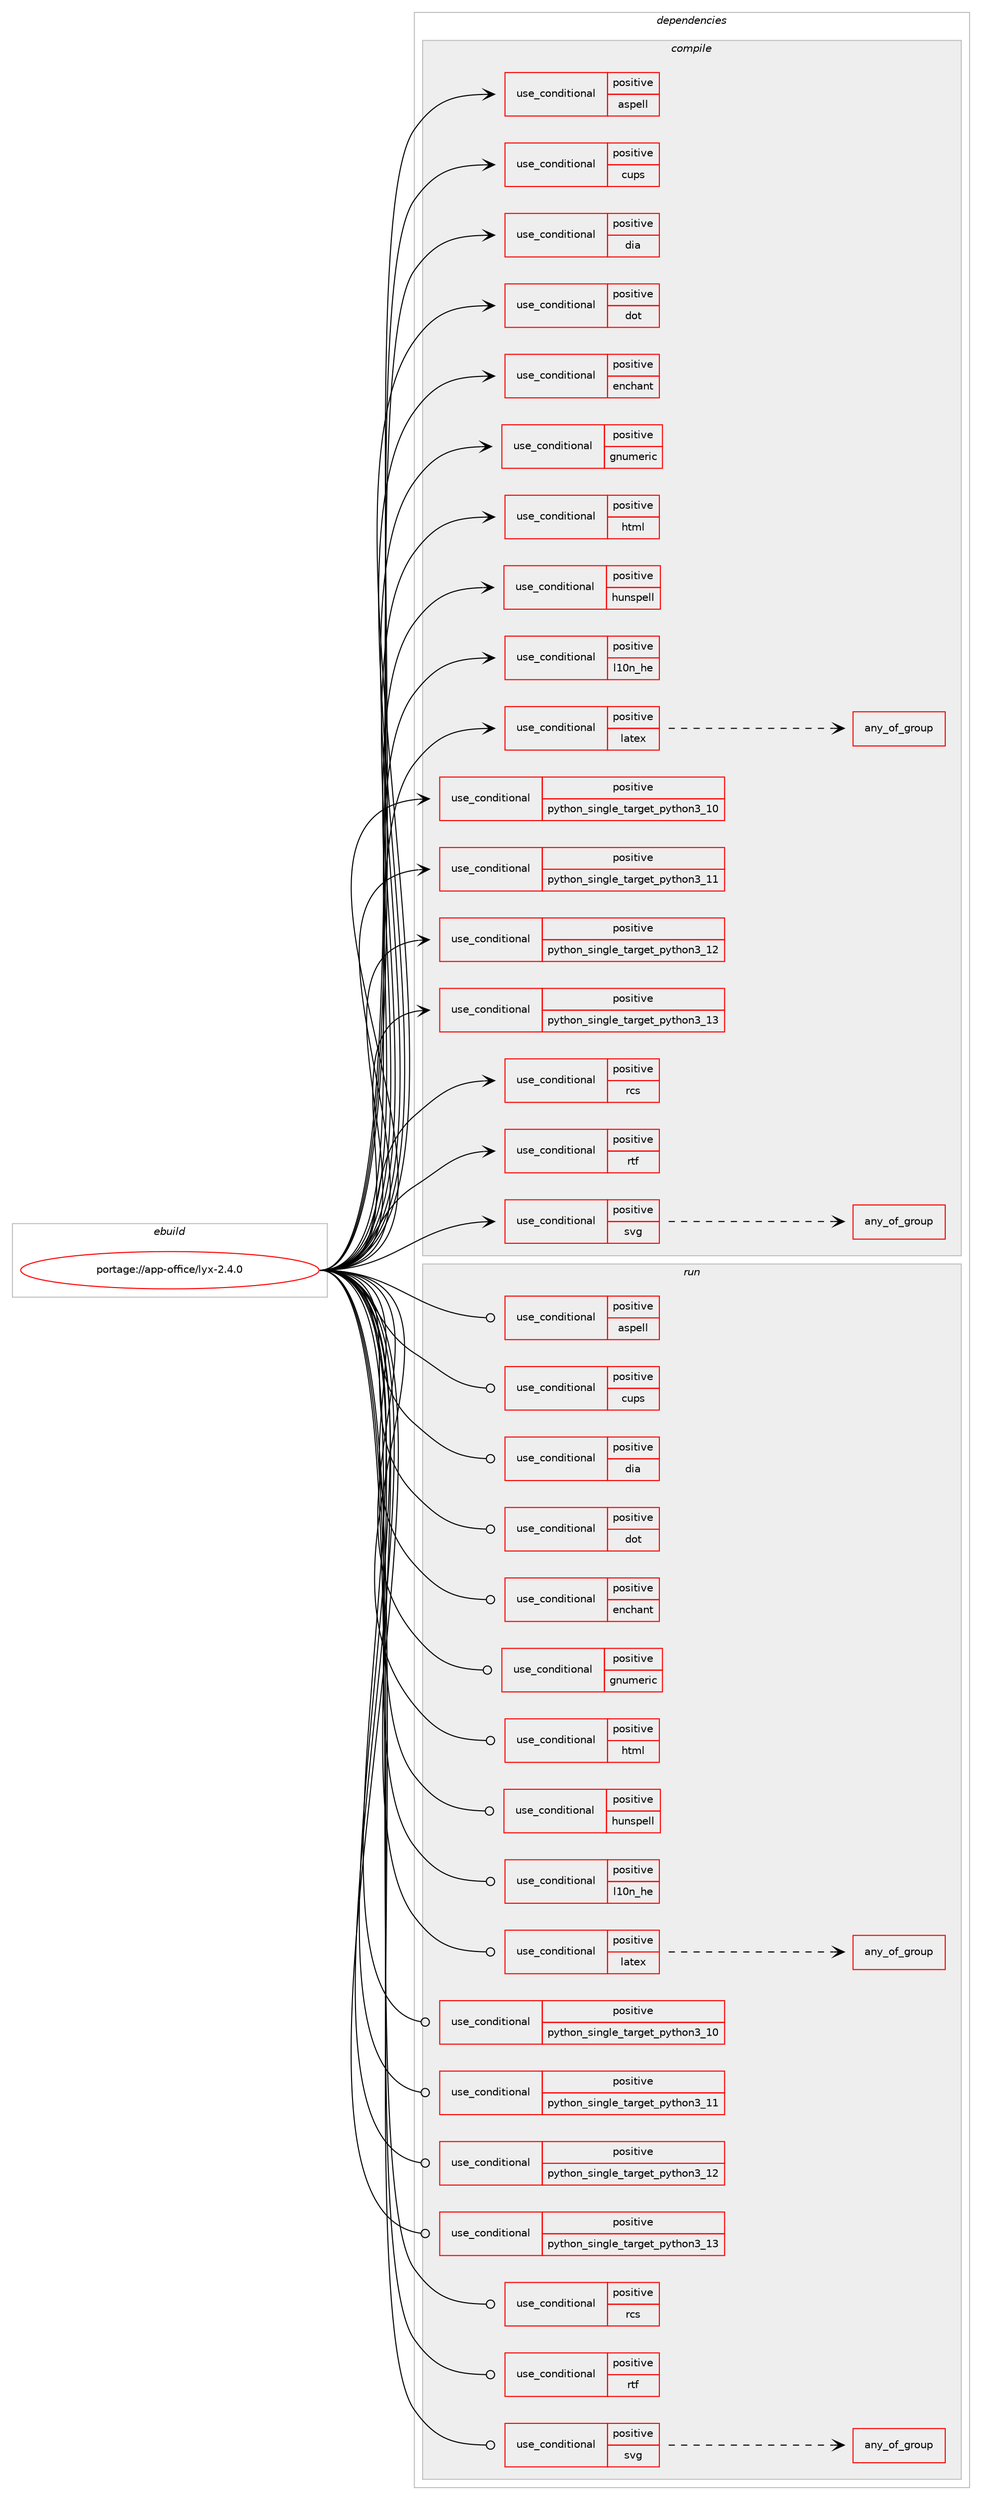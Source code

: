 digraph prolog {

# *************
# Graph options
# *************

newrank=true;
concentrate=true;
compound=true;
graph [rankdir=LR,fontname=Helvetica,fontsize=10,ranksep=1.5];#, ranksep=2.5, nodesep=0.2];
edge  [arrowhead=vee];
node  [fontname=Helvetica,fontsize=10];

# **********
# The ebuild
# **********

subgraph cluster_leftcol {
color=gray;
rank=same;
label=<<i>ebuild</i>>;
id [label="portage://app-office/lyx-2.4.0", color=red, width=4, href="../app-office/lyx-2.4.0.svg"];
}

# ****************
# The dependencies
# ****************

subgraph cluster_midcol {
color=gray;
label=<<i>dependencies</i>>;
subgraph cluster_compile {
fillcolor="#eeeeee";
style=filled;
label=<<i>compile</i>>;
subgraph cond13263 {
dependency21302 [label=<<TABLE BORDER="0" CELLBORDER="1" CELLSPACING="0" CELLPADDING="4"><TR><TD ROWSPAN="3" CELLPADDING="10">use_conditional</TD></TR><TR><TD>positive</TD></TR><TR><TD>aspell</TD></TR></TABLE>>, shape=none, color=red];
# *** BEGIN UNKNOWN DEPENDENCY TYPE (TODO) ***
# dependency21302 -> package_dependency(portage://app-office/lyx-2.4.0,install,no,app-text,aspell,none,[,,],[],[])
# *** END UNKNOWN DEPENDENCY TYPE (TODO) ***

}
id:e -> dependency21302:w [weight=20,style="solid",arrowhead="vee"];
subgraph cond13264 {
dependency21303 [label=<<TABLE BORDER="0" CELLBORDER="1" CELLSPACING="0" CELLPADDING="4"><TR><TD ROWSPAN="3" CELLPADDING="10">use_conditional</TD></TR><TR><TD>positive</TD></TR><TR><TD>cups</TD></TR></TABLE>>, shape=none, color=red];
# *** BEGIN UNKNOWN DEPENDENCY TYPE (TODO) ***
# dependency21303 -> package_dependency(portage://app-office/lyx-2.4.0,install,no,net-print,cups,none,[,,],[],[])
# *** END UNKNOWN DEPENDENCY TYPE (TODO) ***

}
id:e -> dependency21303:w [weight=20,style="solid",arrowhead="vee"];
subgraph cond13265 {
dependency21304 [label=<<TABLE BORDER="0" CELLBORDER="1" CELLSPACING="0" CELLPADDING="4"><TR><TD ROWSPAN="3" CELLPADDING="10">use_conditional</TD></TR><TR><TD>positive</TD></TR><TR><TD>dia</TD></TR></TABLE>>, shape=none, color=red];
# *** BEGIN UNKNOWN DEPENDENCY TYPE (TODO) ***
# dependency21304 -> package_dependency(portage://app-office/lyx-2.4.0,install,no,app-office,dia,none,[,,],[],[])
# *** END UNKNOWN DEPENDENCY TYPE (TODO) ***

}
id:e -> dependency21304:w [weight=20,style="solid",arrowhead="vee"];
subgraph cond13266 {
dependency21305 [label=<<TABLE BORDER="0" CELLBORDER="1" CELLSPACING="0" CELLPADDING="4"><TR><TD ROWSPAN="3" CELLPADDING="10">use_conditional</TD></TR><TR><TD>positive</TD></TR><TR><TD>dot</TD></TR></TABLE>>, shape=none, color=red];
# *** BEGIN UNKNOWN DEPENDENCY TYPE (TODO) ***
# dependency21305 -> package_dependency(portage://app-office/lyx-2.4.0,install,no,media-gfx,graphviz,none,[,,],[],[])
# *** END UNKNOWN DEPENDENCY TYPE (TODO) ***

}
id:e -> dependency21305:w [weight=20,style="solid",arrowhead="vee"];
subgraph cond13267 {
dependency21306 [label=<<TABLE BORDER="0" CELLBORDER="1" CELLSPACING="0" CELLPADDING="4"><TR><TD ROWSPAN="3" CELLPADDING="10">use_conditional</TD></TR><TR><TD>positive</TD></TR><TR><TD>enchant</TD></TR></TABLE>>, shape=none, color=red];
# *** BEGIN UNKNOWN DEPENDENCY TYPE (TODO) ***
# dependency21306 -> package_dependency(portage://app-office/lyx-2.4.0,install,no,app-text,enchant,none,[,,],[slot(2)],[])
# *** END UNKNOWN DEPENDENCY TYPE (TODO) ***

}
id:e -> dependency21306:w [weight=20,style="solid",arrowhead="vee"];
subgraph cond13268 {
dependency21307 [label=<<TABLE BORDER="0" CELLBORDER="1" CELLSPACING="0" CELLPADDING="4"><TR><TD ROWSPAN="3" CELLPADDING="10">use_conditional</TD></TR><TR><TD>positive</TD></TR><TR><TD>gnumeric</TD></TR></TABLE>>, shape=none, color=red];
# *** BEGIN UNKNOWN DEPENDENCY TYPE (TODO) ***
# dependency21307 -> package_dependency(portage://app-office/lyx-2.4.0,install,no,app-office,gnumeric,none,[,,],[],[])
# *** END UNKNOWN DEPENDENCY TYPE (TODO) ***

}
id:e -> dependency21307:w [weight=20,style="solid",arrowhead="vee"];
subgraph cond13269 {
dependency21308 [label=<<TABLE BORDER="0" CELLBORDER="1" CELLSPACING="0" CELLPADDING="4"><TR><TD ROWSPAN="3" CELLPADDING="10">use_conditional</TD></TR><TR><TD>positive</TD></TR><TR><TD>html</TD></TR></TABLE>>, shape=none, color=red];
# *** BEGIN UNKNOWN DEPENDENCY TYPE (TODO) ***
# dependency21308 -> package_dependency(portage://app-office/lyx-2.4.0,install,no,dev-tex,html2latex,none,[,,],[],[])
# *** END UNKNOWN DEPENDENCY TYPE (TODO) ***

}
id:e -> dependency21308:w [weight=20,style="solid",arrowhead="vee"];
subgraph cond13270 {
dependency21309 [label=<<TABLE BORDER="0" CELLBORDER="1" CELLSPACING="0" CELLPADDING="4"><TR><TD ROWSPAN="3" CELLPADDING="10">use_conditional</TD></TR><TR><TD>positive</TD></TR><TR><TD>hunspell</TD></TR></TABLE>>, shape=none, color=red];
# *** BEGIN UNKNOWN DEPENDENCY TYPE (TODO) ***
# dependency21309 -> package_dependency(portage://app-office/lyx-2.4.0,install,no,app-text,hunspell,none,[,,],[],[])
# *** END UNKNOWN DEPENDENCY TYPE (TODO) ***

}
id:e -> dependency21309:w [weight=20,style="solid",arrowhead="vee"];
subgraph cond13271 {
dependency21310 [label=<<TABLE BORDER="0" CELLBORDER="1" CELLSPACING="0" CELLPADDING="4"><TR><TD ROWSPAN="3" CELLPADDING="10">use_conditional</TD></TR><TR><TD>positive</TD></TR><TR><TD>l10n_he</TD></TR></TABLE>>, shape=none, color=red];
# *** BEGIN UNKNOWN DEPENDENCY TYPE (TODO) ***
# dependency21310 -> package_dependency(portage://app-office/lyx-2.4.0,install,no,dev-tex,culmus-latex,none,[,,],[],[])
# *** END UNKNOWN DEPENDENCY TYPE (TODO) ***

# *** BEGIN UNKNOWN DEPENDENCY TYPE (TODO) ***
# dependency21310 -> package_dependency(portage://app-office/lyx-2.4.0,install,no,dev-texlive,texlive-langarabic,none,[,,],[],[])
# *** END UNKNOWN DEPENDENCY TYPE (TODO) ***

}
id:e -> dependency21310:w [weight=20,style="solid",arrowhead="vee"];
subgraph cond13272 {
dependency21311 [label=<<TABLE BORDER="0" CELLBORDER="1" CELLSPACING="0" CELLPADDING="4"><TR><TD ROWSPAN="3" CELLPADDING="10">use_conditional</TD></TR><TR><TD>positive</TD></TR><TR><TD>latex</TD></TR></TABLE>>, shape=none, color=red];
# *** BEGIN UNKNOWN DEPENDENCY TYPE (TODO) ***
# dependency21311 -> package_dependency(portage://app-office/lyx-2.4.0,install,no,app-text,dvipng,none,[,,],[],[])
# *** END UNKNOWN DEPENDENCY TYPE (TODO) ***

# *** BEGIN UNKNOWN DEPENDENCY TYPE (TODO) ***
# dependency21311 -> package_dependency(portage://app-office/lyx-2.4.0,install,no,app-text,ghostscript-gpl,none,[,,],[],[])
# *** END UNKNOWN DEPENDENCY TYPE (TODO) ***

# *** BEGIN UNKNOWN DEPENDENCY TYPE (TODO) ***
# dependency21311 -> package_dependency(portage://app-office/lyx-2.4.0,install,no,app-text,ps2eps,none,[,,],[],[])
# *** END UNKNOWN DEPENDENCY TYPE (TODO) ***

# *** BEGIN UNKNOWN DEPENDENCY TYPE (TODO) ***
# dependency21311 -> package_dependency(portage://app-office/lyx-2.4.0,install,no,app-text,texlive,none,[,,],[],[])
# *** END UNKNOWN DEPENDENCY TYPE (TODO) ***

# *** BEGIN UNKNOWN DEPENDENCY TYPE (TODO) ***
# dependency21311 -> package_dependency(portage://app-office/lyx-2.4.0,install,no,dev-texlive,texlive-fontsrecommended,none,[,,],[],[])
# *** END UNKNOWN DEPENDENCY TYPE (TODO) ***

# *** BEGIN UNKNOWN DEPENDENCY TYPE (TODO) ***
# dependency21311 -> package_dependency(portage://app-office/lyx-2.4.0,install,no,dev-texlive,texlive-latexextra,none,[,,],[],[])
# *** END UNKNOWN DEPENDENCY TYPE (TODO) ***

# *** BEGIN UNKNOWN DEPENDENCY TYPE (TODO) ***
# dependency21311 -> package_dependency(portage://app-office/lyx-2.4.0,install,no,dev-texlive,texlive-mathscience,none,[,,],[],[])
# *** END UNKNOWN DEPENDENCY TYPE (TODO) ***

# *** BEGIN UNKNOWN DEPENDENCY TYPE (TODO) ***
# dependency21311 -> package_dependency(portage://app-office/lyx-2.4.0,install,no,dev-texlive,texlive-pictures,none,[,,],[],[])
# *** END UNKNOWN DEPENDENCY TYPE (TODO) ***

# *** BEGIN UNKNOWN DEPENDENCY TYPE (TODO) ***
# dependency21311 -> package_dependency(portage://app-office/lyx-2.4.0,install,no,dev-texlive,texlive-plaingeneric,none,[,,],[],[])
# *** END UNKNOWN DEPENDENCY TYPE (TODO) ***

subgraph any357 {
dependency21312 [label=<<TABLE BORDER="0" CELLBORDER="1" CELLSPACING="0" CELLPADDING="4"><TR><TD CELLPADDING="10">any_of_group</TD></TR></TABLE>>, shape=none, color=red];# *** BEGIN UNKNOWN DEPENDENCY TYPE (TODO) ***
# dependency21312 -> package_dependency(portage://app-office/lyx-2.4.0,install,no,dev-tex,latex2html,none,[,,],[],[])
# *** END UNKNOWN DEPENDENCY TYPE (TODO) ***

# *** BEGIN UNKNOWN DEPENDENCY TYPE (TODO) ***
# dependency21312 -> package_dependency(portage://app-office/lyx-2.4.0,install,no,dev-tex,hevea,none,[,,],[],[])
# *** END UNKNOWN DEPENDENCY TYPE (TODO) ***

# *** BEGIN UNKNOWN DEPENDENCY TYPE (TODO) ***
# dependency21312 -> package_dependency(portage://app-office/lyx-2.4.0,install,no,dev-tex,tex4ht,none,[,,],[],[use(enable(java),none)])
# *** END UNKNOWN DEPENDENCY TYPE (TODO) ***

# *** BEGIN UNKNOWN DEPENDENCY TYPE (TODO) ***
# dependency21312 -> package_dependency(portage://app-office/lyx-2.4.0,install,no,dev-tex,tth,none,[,,],[],[])
# *** END UNKNOWN DEPENDENCY TYPE (TODO) ***

}
dependency21311:e -> dependency21312:w [weight=20,style="dashed",arrowhead="vee"];
}
id:e -> dependency21311:w [weight=20,style="solid",arrowhead="vee"];
subgraph cond13273 {
dependency21313 [label=<<TABLE BORDER="0" CELLBORDER="1" CELLSPACING="0" CELLPADDING="4"><TR><TD ROWSPAN="3" CELLPADDING="10">use_conditional</TD></TR><TR><TD>positive</TD></TR><TR><TD>python_single_target_python3_10</TD></TR></TABLE>>, shape=none, color=red];
# *** BEGIN UNKNOWN DEPENDENCY TYPE (TODO) ***
# dependency21313 -> package_dependency(portage://app-office/lyx-2.4.0,install,no,dev-lang,python,none,[,,],[slot(3.10)],[])
# *** END UNKNOWN DEPENDENCY TYPE (TODO) ***

}
id:e -> dependency21313:w [weight=20,style="solid",arrowhead="vee"];
subgraph cond13274 {
dependency21314 [label=<<TABLE BORDER="0" CELLBORDER="1" CELLSPACING="0" CELLPADDING="4"><TR><TD ROWSPAN="3" CELLPADDING="10">use_conditional</TD></TR><TR><TD>positive</TD></TR><TR><TD>python_single_target_python3_11</TD></TR></TABLE>>, shape=none, color=red];
# *** BEGIN UNKNOWN DEPENDENCY TYPE (TODO) ***
# dependency21314 -> package_dependency(portage://app-office/lyx-2.4.0,install,no,dev-lang,python,none,[,,],[slot(3.11)],[])
# *** END UNKNOWN DEPENDENCY TYPE (TODO) ***

}
id:e -> dependency21314:w [weight=20,style="solid",arrowhead="vee"];
subgraph cond13275 {
dependency21315 [label=<<TABLE BORDER="0" CELLBORDER="1" CELLSPACING="0" CELLPADDING="4"><TR><TD ROWSPAN="3" CELLPADDING="10">use_conditional</TD></TR><TR><TD>positive</TD></TR><TR><TD>python_single_target_python3_12</TD></TR></TABLE>>, shape=none, color=red];
# *** BEGIN UNKNOWN DEPENDENCY TYPE (TODO) ***
# dependency21315 -> package_dependency(portage://app-office/lyx-2.4.0,install,no,dev-lang,python,none,[,,],[slot(3.12)],[])
# *** END UNKNOWN DEPENDENCY TYPE (TODO) ***

}
id:e -> dependency21315:w [weight=20,style="solid",arrowhead="vee"];
subgraph cond13276 {
dependency21316 [label=<<TABLE BORDER="0" CELLBORDER="1" CELLSPACING="0" CELLPADDING="4"><TR><TD ROWSPAN="3" CELLPADDING="10">use_conditional</TD></TR><TR><TD>positive</TD></TR><TR><TD>python_single_target_python3_13</TD></TR></TABLE>>, shape=none, color=red];
# *** BEGIN UNKNOWN DEPENDENCY TYPE (TODO) ***
# dependency21316 -> package_dependency(portage://app-office/lyx-2.4.0,install,no,dev-lang,python,none,[,,],[slot(3.13)],[])
# *** END UNKNOWN DEPENDENCY TYPE (TODO) ***

}
id:e -> dependency21316:w [weight=20,style="solid",arrowhead="vee"];
subgraph cond13277 {
dependency21317 [label=<<TABLE BORDER="0" CELLBORDER="1" CELLSPACING="0" CELLPADDING="4"><TR><TD ROWSPAN="3" CELLPADDING="10">use_conditional</TD></TR><TR><TD>positive</TD></TR><TR><TD>rcs</TD></TR></TABLE>>, shape=none, color=red];
# *** BEGIN UNKNOWN DEPENDENCY TYPE (TODO) ***
# dependency21317 -> package_dependency(portage://app-office/lyx-2.4.0,install,no,dev-vcs,rcs,none,[,,],[],[])
# *** END UNKNOWN DEPENDENCY TYPE (TODO) ***

}
id:e -> dependency21317:w [weight=20,style="solid",arrowhead="vee"];
subgraph cond13278 {
dependency21318 [label=<<TABLE BORDER="0" CELLBORDER="1" CELLSPACING="0" CELLPADDING="4"><TR><TD ROWSPAN="3" CELLPADDING="10">use_conditional</TD></TR><TR><TD>positive</TD></TR><TR><TD>rtf</TD></TR></TABLE>>, shape=none, color=red];
# *** BEGIN UNKNOWN DEPENDENCY TYPE (TODO) ***
# dependency21318 -> package_dependency(portage://app-office/lyx-2.4.0,install,no,app-text,unrtf,none,[,,],[],[])
# *** END UNKNOWN DEPENDENCY TYPE (TODO) ***

# *** BEGIN UNKNOWN DEPENDENCY TYPE (TODO) ***
# dependency21318 -> package_dependency(portage://app-office/lyx-2.4.0,install,no,dev-tex,html2latex,none,[,,],[],[])
# *** END UNKNOWN DEPENDENCY TYPE (TODO) ***

# *** BEGIN UNKNOWN DEPENDENCY TYPE (TODO) ***
# dependency21318 -> package_dependency(portage://app-office/lyx-2.4.0,install,no,dev-tex,latex2rtf,none,[,,],[],[])
# *** END UNKNOWN DEPENDENCY TYPE (TODO) ***

}
id:e -> dependency21318:w [weight=20,style="solid",arrowhead="vee"];
subgraph cond13279 {
dependency21319 [label=<<TABLE BORDER="0" CELLBORDER="1" CELLSPACING="0" CELLPADDING="4"><TR><TD ROWSPAN="3" CELLPADDING="10">use_conditional</TD></TR><TR><TD>positive</TD></TR><TR><TD>svg</TD></TR></TABLE>>, shape=none, color=red];
subgraph any358 {
dependency21320 [label=<<TABLE BORDER="0" CELLBORDER="1" CELLSPACING="0" CELLPADDING="4"><TR><TD CELLPADDING="10">any_of_group</TD></TR></TABLE>>, shape=none, color=red];# *** BEGIN UNKNOWN DEPENDENCY TYPE (TODO) ***
# dependency21320 -> package_dependency(portage://app-office/lyx-2.4.0,install,no,gnome-base,librsvg,none,[,,],[],[])
# *** END UNKNOWN DEPENDENCY TYPE (TODO) ***

# *** BEGIN UNKNOWN DEPENDENCY TYPE (TODO) ***
# dependency21320 -> package_dependency(portage://app-office/lyx-2.4.0,install,no,media-gfx,inkscape,none,[,,],[],[])
# *** END UNKNOWN DEPENDENCY TYPE (TODO) ***

}
dependency21319:e -> dependency21320:w [weight=20,style="dashed",arrowhead="vee"];
}
id:e -> dependency21319:w [weight=20,style="solid",arrowhead="vee"];
# *** BEGIN UNKNOWN DEPENDENCY TYPE (TODO) ***
# id -> package_dependency(portage://app-office/lyx-2.4.0,install,no,app-text,mythes,none,[,,],[],[])
# *** END UNKNOWN DEPENDENCY TYPE (TODO) ***

# *** BEGIN UNKNOWN DEPENDENCY TYPE (TODO) ***
# id -> package_dependency(portage://app-office/lyx-2.4.0,install,no,dev-libs,boost,none,[,,],any_same_slot,[])
# *** END UNKNOWN DEPENDENCY TYPE (TODO) ***

# *** BEGIN UNKNOWN DEPENDENCY TYPE (TODO) ***
# id -> package_dependency(portage://app-office/lyx-2.4.0,install,no,dev-qt,qt5compat,none,[,,],[slot(6)],[])
# *** END UNKNOWN DEPENDENCY TYPE (TODO) ***

# *** BEGIN UNKNOWN DEPENDENCY TYPE (TODO) ***
# id -> package_dependency(portage://app-office/lyx-2.4.0,install,no,dev-qt,qtbase,none,[,,],[slot(6)],[use(enable(concurrent),none),use(enable(dbus),none),use(enable(gui),none),use(enable(widgets),none)])
# *** END UNKNOWN DEPENDENCY TYPE (TODO) ***

# *** BEGIN UNKNOWN DEPENDENCY TYPE (TODO) ***
# id -> package_dependency(portage://app-office/lyx-2.4.0,install,no,dev-qt,qtsvg,none,[,,],[slot(6)],[])
# *** END UNKNOWN DEPENDENCY TYPE (TODO) ***

# *** BEGIN UNKNOWN DEPENDENCY TYPE (TODO) ***
# id -> package_dependency(portage://app-office/lyx-2.4.0,install,no,sys-apps,file,none,[,,],[],[])
# *** END UNKNOWN DEPENDENCY TYPE (TODO) ***

# *** BEGIN UNKNOWN DEPENDENCY TYPE (TODO) ***
# id -> package_dependency(portage://app-office/lyx-2.4.0,install,no,sys-libs,zlib,none,[,,],any_same_slot,[])
# *** END UNKNOWN DEPENDENCY TYPE (TODO) ***

# *** BEGIN UNKNOWN DEPENDENCY TYPE (TODO) ***
# id -> package_dependency(portage://app-office/lyx-2.4.0,install,no,virtual,imagemagick-tools,none,[,,],[],[use(enable(png),none),use(optenable(svg),none)])
# *** END UNKNOWN DEPENDENCY TYPE (TODO) ***

# *** BEGIN UNKNOWN DEPENDENCY TYPE (TODO) ***
# id -> package_dependency(portage://app-office/lyx-2.4.0,install,no,x11-misc,xdg-utils,none,[,,],[],[])
# *** END UNKNOWN DEPENDENCY TYPE (TODO) ***

}
subgraph cluster_compileandrun {
fillcolor="#eeeeee";
style=filled;
label=<<i>compile and run</i>>;
}
subgraph cluster_run {
fillcolor="#eeeeee";
style=filled;
label=<<i>run</i>>;
subgraph cond13280 {
dependency21321 [label=<<TABLE BORDER="0" CELLBORDER="1" CELLSPACING="0" CELLPADDING="4"><TR><TD ROWSPAN="3" CELLPADDING="10">use_conditional</TD></TR><TR><TD>positive</TD></TR><TR><TD>aspell</TD></TR></TABLE>>, shape=none, color=red];
# *** BEGIN UNKNOWN DEPENDENCY TYPE (TODO) ***
# dependency21321 -> package_dependency(portage://app-office/lyx-2.4.0,run,no,app-text,aspell,none,[,,],[],[])
# *** END UNKNOWN DEPENDENCY TYPE (TODO) ***

}
id:e -> dependency21321:w [weight=20,style="solid",arrowhead="odot"];
subgraph cond13281 {
dependency21322 [label=<<TABLE BORDER="0" CELLBORDER="1" CELLSPACING="0" CELLPADDING="4"><TR><TD ROWSPAN="3" CELLPADDING="10">use_conditional</TD></TR><TR><TD>positive</TD></TR><TR><TD>cups</TD></TR></TABLE>>, shape=none, color=red];
# *** BEGIN UNKNOWN DEPENDENCY TYPE (TODO) ***
# dependency21322 -> package_dependency(portage://app-office/lyx-2.4.0,run,no,net-print,cups,none,[,,],[],[])
# *** END UNKNOWN DEPENDENCY TYPE (TODO) ***

}
id:e -> dependency21322:w [weight=20,style="solid",arrowhead="odot"];
subgraph cond13282 {
dependency21323 [label=<<TABLE BORDER="0" CELLBORDER="1" CELLSPACING="0" CELLPADDING="4"><TR><TD ROWSPAN="3" CELLPADDING="10">use_conditional</TD></TR><TR><TD>positive</TD></TR><TR><TD>dia</TD></TR></TABLE>>, shape=none, color=red];
# *** BEGIN UNKNOWN DEPENDENCY TYPE (TODO) ***
# dependency21323 -> package_dependency(portage://app-office/lyx-2.4.0,run,no,app-office,dia,none,[,,],[],[])
# *** END UNKNOWN DEPENDENCY TYPE (TODO) ***

}
id:e -> dependency21323:w [weight=20,style="solid",arrowhead="odot"];
subgraph cond13283 {
dependency21324 [label=<<TABLE BORDER="0" CELLBORDER="1" CELLSPACING="0" CELLPADDING="4"><TR><TD ROWSPAN="3" CELLPADDING="10">use_conditional</TD></TR><TR><TD>positive</TD></TR><TR><TD>dot</TD></TR></TABLE>>, shape=none, color=red];
# *** BEGIN UNKNOWN DEPENDENCY TYPE (TODO) ***
# dependency21324 -> package_dependency(portage://app-office/lyx-2.4.0,run,no,media-gfx,graphviz,none,[,,],[],[])
# *** END UNKNOWN DEPENDENCY TYPE (TODO) ***

}
id:e -> dependency21324:w [weight=20,style="solid",arrowhead="odot"];
subgraph cond13284 {
dependency21325 [label=<<TABLE BORDER="0" CELLBORDER="1" CELLSPACING="0" CELLPADDING="4"><TR><TD ROWSPAN="3" CELLPADDING="10">use_conditional</TD></TR><TR><TD>positive</TD></TR><TR><TD>enchant</TD></TR></TABLE>>, shape=none, color=red];
# *** BEGIN UNKNOWN DEPENDENCY TYPE (TODO) ***
# dependency21325 -> package_dependency(portage://app-office/lyx-2.4.0,run,no,app-text,enchant,none,[,,],[slot(2)],[])
# *** END UNKNOWN DEPENDENCY TYPE (TODO) ***

}
id:e -> dependency21325:w [weight=20,style="solid",arrowhead="odot"];
subgraph cond13285 {
dependency21326 [label=<<TABLE BORDER="0" CELLBORDER="1" CELLSPACING="0" CELLPADDING="4"><TR><TD ROWSPAN="3" CELLPADDING="10">use_conditional</TD></TR><TR><TD>positive</TD></TR><TR><TD>gnumeric</TD></TR></TABLE>>, shape=none, color=red];
# *** BEGIN UNKNOWN DEPENDENCY TYPE (TODO) ***
# dependency21326 -> package_dependency(portage://app-office/lyx-2.4.0,run,no,app-office,gnumeric,none,[,,],[],[])
# *** END UNKNOWN DEPENDENCY TYPE (TODO) ***

}
id:e -> dependency21326:w [weight=20,style="solid",arrowhead="odot"];
subgraph cond13286 {
dependency21327 [label=<<TABLE BORDER="0" CELLBORDER="1" CELLSPACING="0" CELLPADDING="4"><TR><TD ROWSPAN="3" CELLPADDING="10">use_conditional</TD></TR><TR><TD>positive</TD></TR><TR><TD>html</TD></TR></TABLE>>, shape=none, color=red];
# *** BEGIN UNKNOWN DEPENDENCY TYPE (TODO) ***
# dependency21327 -> package_dependency(portage://app-office/lyx-2.4.0,run,no,dev-tex,html2latex,none,[,,],[],[])
# *** END UNKNOWN DEPENDENCY TYPE (TODO) ***

}
id:e -> dependency21327:w [weight=20,style="solid",arrowhead="odot"];
subgraph cond13287 {
dependency21328 [label=<<TABLE BORDER="0" CELLBORDER="1" CELLSPACING="0" CELLPADDING="4"><TR><TD ROWSPAN="3" CELLPADDING="10">use_conditional</TD></TR><TR><TD>positive</TD></TR><TR><TD>hunspell</TD></TR></TABLE>>, shape=none, color=red];
# *** BEGIN UNKNOWN DEPENDENCY TYPE (TODO) ***
# dependency21328 -> package_dependency(portage://app-office/lyx-2.4.0,run,no,app-text,hunspell,none,[,,],[],[])
# *** END UNKNOWN DEPENDENCY TYPE (TODO) ***

}
id:e -> dependency21328:w [weight=20,style="solid",arrowhead="odot"];
subgraph cond13288 {
dependency21329 [label=<<TABLE BORDER="0" CELLBORDER="1" CELLSPACING="0" CELLPADDING="4"><TR><TD ROWSPAN="3" CELLPADDING="10">use_conditional</TD></TR><TR><TD>positive</TD></TR><TR><TD>l10n_he</TD></TR></TABLE>>, shape=none, color=red];
# *** BEGIN UNKNOWN DEPENDENCY TYPE (TODO) ***
# dependency21329 -> package_dependency(portage://app-office/lyx-2.4.0,run,no,dev-tex,culmus-latex,none,[,,],[],[])
# *** END UNKNOWN DEPENDENCY TYPE (TODO) ***

# *** BEGIN UNKNOWN DEPENDENCY TYPE (TODO) ***
# dependency21329 -> package_dependency(portage://app-office/lyx-2.4.0,run,no,dev-texlive,texlive-langarabic,none,[,,],[],[])
# *** END UNKNOWN DEPENDENCY TYPE (TODO) ***

}
id:e -> dependency21329:w [weight=20,style="solid",arrowhead="odot"];
subgraph cond13289 {
dependency21330 [label=<<TABLE BORDER="0" CELLBORDER="1" CELLSPACING="0" CELLPADDING="4"><TR><TD ROWSPAN="3" CELLPADDING="10">use_conditional</TD></TR><TR><TD>positive</TD></TR><TR><TD>latex</TD></TR></TABLE>>, shape=none, color=red];
# *** BEGIN UNKNOWN DEPENDENCY TYPE (TODO) ***
# dependency21330 -> package_dependency(portage://app-office/lyx-2.4.0,run,no,app-text,dvipng,none,[,,],[],[])
# *** END UNKNOWN DEPENDENCY TYPE (TODO) ***

# *** BEGIN UNKNOWN DEPENDENCY TYPE (TODO) ***
# dependency21330 -> package_dependency(portage://app-office/lyx-2.4.0,run,no,app-text,ghostscript-gpl,none,[,,],[],[])
# *** END UNKNOWN DEPENDENCY TYPE (TODO) ***

# *** BEGIN UNKNOWN DEPENDENCY TYPE (TODO) ***
# dependency21330 -> package_dependency(portage://app-office/lyx-2.4.0,run,no,app-text,ps2eps,none,[,,],[],[])
# *** END UNKNOWN DEPENDENCY TYPE (TODO) ***

# *** BEGIN UNKNOWN DEPENDENCY TYPE (TODO) ***
# dependency21330 -> package_dependency(portage://app-office/lyx-2.4.0,run,no,app-text,texlive,none,[,,],[],[])
# *** END UNKNOWN DEPENDENCY TYPE (TODO) ***

# *** BEGIN UNKNOWN DEPENDENCY TYPE (TODO) ***
# dependency21330 -> package_dependency(portage://app-office/lyx-2.4.0,run,no,dev-texlive,texlive-fontsrecommended,none,[,,],[],[])
# *** END UNKNOWN DEPENDENCY TYPE (TODO) ***

# *** BEGIN UNKNOWN DEPENDENCY TYPE (TODO) ***
# dependency21330 -> package_dependency(portage://app-office/lyx-2.4.0,run,no,dev-texlive,texlive-latexextra,none,[,,],[],[])
# *** END UNKNOWN DEPENDENCY TYPE (TODO) ***

# *** BEGIN UNKNOWN DEPENDENCY TYPE (TODO) ***
# dependency21330 -> package_dependency(portage://app-office/lyx-2.4.0,run,no,dev-texlive,texlive-mathscience,none,[,,],[],[])
# *** END UNKNOWN DEPENDENCY TYPE (TODO) ***

# *** BEGIN UNKNOWN DEPENDENCY TYPE (TODO) ***
# dependency21330 -> package_dependency(portage://app-office/lyx-2.4.0,run,no,dev-texlive,texlive-pictures,none,[,,],[],[])
# *** END UNKNOWN DEPENDENCY TYPE (TODO) ***

# *** BEGIN UNKNOWN DEPENDENCY TYPE (TODO) ***
# dependency21330 -> package_dependency(portage://app-office/lyx-2.4.0,run,no,dev-texlive,texlive-plaingeneric,none,[,,],[],[])
# *** END UNKNOWN DEPENDENCY TYPE (TODO) ***

subgraph any359 {
dependency21331 [label=<<TABLE BORDER="0" CELLBORDER="1" CELLSPACING="0" CELLPADDING="4"><TR><TD CELLPADDING="10">any_of_group</TD></TR></TABLE>>, shape=none, color=red];# *** BEGIN UNKNOWN DEPENDENCY TYPE (TODO) ***
# dependency21331 -> package_dependency(portage://app-office/lyx-2.4.0,run,no,dev-tex,latex2html,none,[,,],[],[])
# *** END UNKNOWN DEPENDENCY TYPE (TODO) ***

# *** BEGIN UNKNOWN DEPENDENCY TYPE (TODO) ***
# dependency21331 -> package_dependency(portage://app-office/lyx-2.4.0,run,no,dev-tex,hevea,none,[,,],[],[])
# *** END UNKNOWN DEPENDENCY TYPE (TODO) ***

# *** BEGIN UNKNOWN DEPENDENCY TYPE (TODO) ***
# dependency21331 -> package_dependency(portage://app-office/lyx-2.4.0,run,no,dev-tex,tex4ht,none,[,,],[],[use(enable(java),none)])
# *** END UNKNOWN DEPENDENCY TYPE (TODO) ***

# *** BEGIN UNKNOWN DEPENDENCY TYPE (TODO) ***
# dependency21331 -> package_dependency(portage://app-office/lyx-2.4.0,run,no,dev-tex,tth,none,[,,],[],[])
# *** END UNKNOWN DEPENDENCY TYPE (TODO) ***

}
dependency21330:e -> dependency21331:w [weight=20,style="dashed",arrowhead="vee"];
}
id:e -> dependency21330:w [weight=20,style="solid",arrowhead="odot"];
subgraph cond13290 {
dependency21332 [label=<<TABLE BORDER="0" CELLBORDER="1" CELLSPACING="0" CELLPADDING="4"><TR><TD ROWSPAN="3" CELLPADDING="10">use_conditional</TD></TR><TR><TD>positive</TD></TR><TR><TD>python_single_target_python3_10</TD></TR></TABLE>>, shape=none, color=red];
# *** BEGIN UNKNOWN DEPENDENCY TYPE (TODO) ***
# dependency21332 -> package_dependency(portage://app-office/lyx-2.4.0,run,no,dev-lang,python,none,[,,],[slot(3.10)],[])
# *** END UNKNOWN DEPENDENCY TYPE (TODO) ***

}
id:e -> dependency21332:w [weight=20,style="solid",arrowhead="odot"];
subgraph cond13291 {
dependency21333 [label=<<TABLE BORDER="0" CELLBORDER="1" CELLSPACING="0" CELLPADDING="4"><TR><TD ROWSPAN="3" CELLPADDING="10">use_conditional</TD></TR><TR><TD>positive</TD></TR><TR><TD>python_single_target_python3_11</TD></TR></TABLE>>, shape=none, color=red];
# *** BEGIN UNKNOWN DEPENDENCY TYPE (TODO) ***
# dependency21333 -> package_dependency(portage://app-office/lyx-2.4.0,run,no,dev-lang,python,none,[,,],[slot(3.11)],[])
# *** END UNKNOWN DEPENDENCY TYPE (TODO) ***

}
id:e -> dependency21333:w [weight=20,style="solid",arrowhead="odot"];
subgraph cond13292 {
dependency21334 [label=<<TABLE BORDER="0" CELLBORDER="1" CELLSPACING="0" CELLPADDING="4"><TR><TD ROWSPAN="3" CELLPADDING="10">use_conditional</TD></TR><TR><TD>positive</TD></TR><TR><TD>python_single_target_python3_12</TD></TR></TABLE>>, shape=none, color=red];
# *** BEGIN UNKNOWN DEPENDENCY TYPE (TODO) ***
# dependency21334 -> package_dependency(portage://app-office/lyx-2.4.0,run,no,dev-lang,python,none,[,,],[slot(3.12)],[])
# *** END UNKNOWN DEPENDENCY TYPE (TODO) ***

}
id:e -> dependency21334:w [weight=20,style="solid",arrowhead="odot"];
subgraph cond13293 {
dependency21335 [label=<<TABLE BORDER="0" CELLBORDER="1" CELLSPACING="0" CELLPADDING="4"><TR><TD ROWSPAN="3" CELLPADDING="10">use_conditional</TD></TR><TR><TD>positive</TD></TR><TR><TD>python_single_target_python3_13</TD></TR></TABLE>>, shape=none, color=red];
# *** BEGIN UNKNOWN DEPENDENCY TYPE (TODO) ***
# dependency21335 -> package_dependency(portage://app-office/lyx-2.4.0,run,no,dev-lang,python,none,[,,],[slot(3.13)],[])
# *** END UNKNOWN DEPENDENCY TYPE (TODO) ***

}
id:e -> dependency21335:w [weight=20,style="solid",arrowhead="odot"];
subgraph cond13294 {
dependency21336 [label=<<TABLE BORDER="0" CELLBORDER="1" CELLSPACING="0" CELLPADDING="4"><TR><TD ROWSPAN="3" CELLPADDING="10">use_conditional</TD></TR><TR><TD>positive</TD></TR><TR><TD>rcs</TD></TR></TABLE>>, shape=none, color=red];
# *** BEGIN UNKNOWN DEPENDENCY TYPE (TODO) ***
# dependency21336 -> package_dependency(portage://app-office/lyx-2.4.0,run,no,dev-vcs,rcs,none,[,,],[],[])
# *** END UNKNOWN DEPENDENCY TYPE (TODO) ***

}
id:e -> dependency21336:w [weight=20,style="solid",arrowhead="odot"];
subgraph cond13295 {
dependency21337 [label=<<TABLE BORDER="0" CELLBORDER="1" CELLSPACING="0" CELLPADDING="4"><TR><TD ROWSPAN="3" CELLPADDING="10">use_conditional</TD></TR><TR><TD>positive</TD></TR><TR><TD>rtf</TD></TR></TABLE>>, shape=none, color=red];
# *** BEGIN UNKNOWN DEPENDENCY TYPE (TODO) ***
# dependency21337 -> package_dependency(portage://app-office/lyx-2.4.0,run,no,app-text,unrtf,none,[,,],[],[])
# *** END UNKNOWN DEPENDENCY TYPE (TODO) ***

# *** BEGIN UNKNOWN DEPENDENCY TYPE (TODO) ***
# dependency21337 -> package_dependency(portage://app-office/lyx-2.4.0,run,no,dev-tex,html2latex,none,[,,],[],[])
# *** END UNKNOWN DEPENDENCY TYPE (TODO) ***

# *** BEGIN UNKNOWN DEPENDENCY TYPE (TODO) ***
# dependency21337 -> package_dependency(portage://app-office/lyx-2.4.0,run,no,dev-tex,latex2rtf,none,[,,],[],[])
# *** END UNKNOWN DEPENDENCY TYPE (TODO) ***

}
id:e -> dependency21337:w [weight=20,style="solid",arrowhead="odot"];
subgraph cond13296 {
dependency21338 [label=<<TABLE BORDER="0" CELLBORDER="1" CELLSPACING="0" CELLPADDING="4"><TR><TD ROWSPAN="3" CELLPADDING="10">use_conditional</TD></TR><TR><TD>positive</TD></TR><TR><TD>svg</TD></TR></TABLE>>, shape=none, color=red];
subgraph any360 {
dependency21339 [label=<<TABLE BORDER="0" CELLBORDER="1" CELLSPACING="0" CELLPADDING="4"><TR><TD CELLPADDING="10">any_of_group</TD></TR></TABLE>>, shape=none, color=red];# *** BEGIN UNKNOWN DEPENDENCY TYPE (TODO) ***
# dependency21339 -> package_dependency(portage://app-office/lyx-2.4.0,run,no,gnome-base,librsvg,none,[,,],[],[])
# *** END UNKNOWN DEPENDENCY TYPE (TODO) ***

# *** BEGIN UNKNOWN DEPENDENCY TYPE (TODO) ***
# dependency21339 -> package_dependency(portage://app-office/lyx-2.4.0,run,no,media-gfx,inkscape,none,[,,],[],[])
# *** END UNKNOWN DEPENDENCY TYPE (TODO) ***

}
dependency21338:e -> dependency21339:w [weight=20,style="dashed",arrowhead="vee"];
}
id:e -> dependency21338:w [weight=20,style="solid",arrowhead="odot"];
# *** BEGIN UNKNOWN DEPENDENCY TYPE (TODO) ***
# id -> package_dependency(portage://app-office/lyx-2.4.0,run,no,app-text,mythes,none,[,,],[],[])
# *** END UNKNOWN DEPENDENCY TYPE (TODO) ***

# *** BEGIN UNKNOWN DEPENDENCY TYPE (TODO) ***
# id -> package_dependency(portage://app-office/lyx-2.4.0,run,no,dev-libs,boost,none,[,,],any_same_slot,[])
# *** END UNKNOWN DEPENDENCY TYPE (TODO) ***

# *** BEGIN UNKNOWN DEPENDENCY TYPE (TODO) ***
# id -> package_dependency(portage://app-office/lyx-2.4.0,run,no,dev-qt,qt5compat,none,[,,],[slot(6)],[])
# *** END UNKNOWN DEPENDENCY TYPE (TODO) ***

# *** BEGIN UNKNOWN DEPENDENCY TYPE (TODO) ***
# id -> package_dependency(portage://app-office/lyx-2.4.0,run,no,dev-qt,qtbase,none,[,,],[slot(6)],[use(enable(concurrent),none),use(enable(dbus),none),use(enable(gui),none),use(enable(widgets),none)])
# *** END UNKNOWN DEPENDENCY TYPE (TODO) ***

# *** BEGIN UNKNOWN DEPENDENCY TYPE (TODO) ***
# id -> package_dependency(portage://app-office/lyx-2.4.0,run,no,dev-qt,qtsvg,none,[,,],[slot(6)],[])
# *** END UNKNOWN DEPENDENCY TYPE (TODO) ***

# *** BEGIN UNKNOWN DEPENDENCY TYPE (TODO) ***
# id -> package_dependency(portage://app-office/lyx-2.4.0,run,no,sys-apps,file,none,[,,],[],[])
# *** END UNKNOWN DEPENDENCY TYPE (TODO) ***

# *** BEGIN UNKNOWN DEPENDENCY TYPE (TODO) ***
# id -> package_dependency(portage://app-office/lyx-2.4.0,run,no,sys-libs,zlib,none,[,,],any_same_slot,[])
# *** END UNKNOWN DEPENDENCY TYPE (TODO) ***

# *** BEGIN UNKNOWN DEPENDENCY TYPE (TODO) ***
# id -> package_dependency(portage://app-office/lyx-2.4.0,run,no,virtual,imagemagick-tools,none,[,,],[],[use(enable(png),none),use(optenable(svg),none)])
# *** END UNKNOWN DEPENDENCY TYPE (TODO) ***

# *** BEGIN UNKNOWN DEPENDENCY TYPE (TODO) ***
# id -> package_dependency(portage://app-office/lyx-2.4.0,run,no,x11-misc,xdg-utils,none,[,,],[],[])
# *** END UNKNOWN DEPENDENCY TYPE (TODO) ***

}
}

# **************
# The candidates
# **************

subgraph cluster_choices {
rank=same;
color=gray;
label=<<i>candidates</i>>;

}

}
